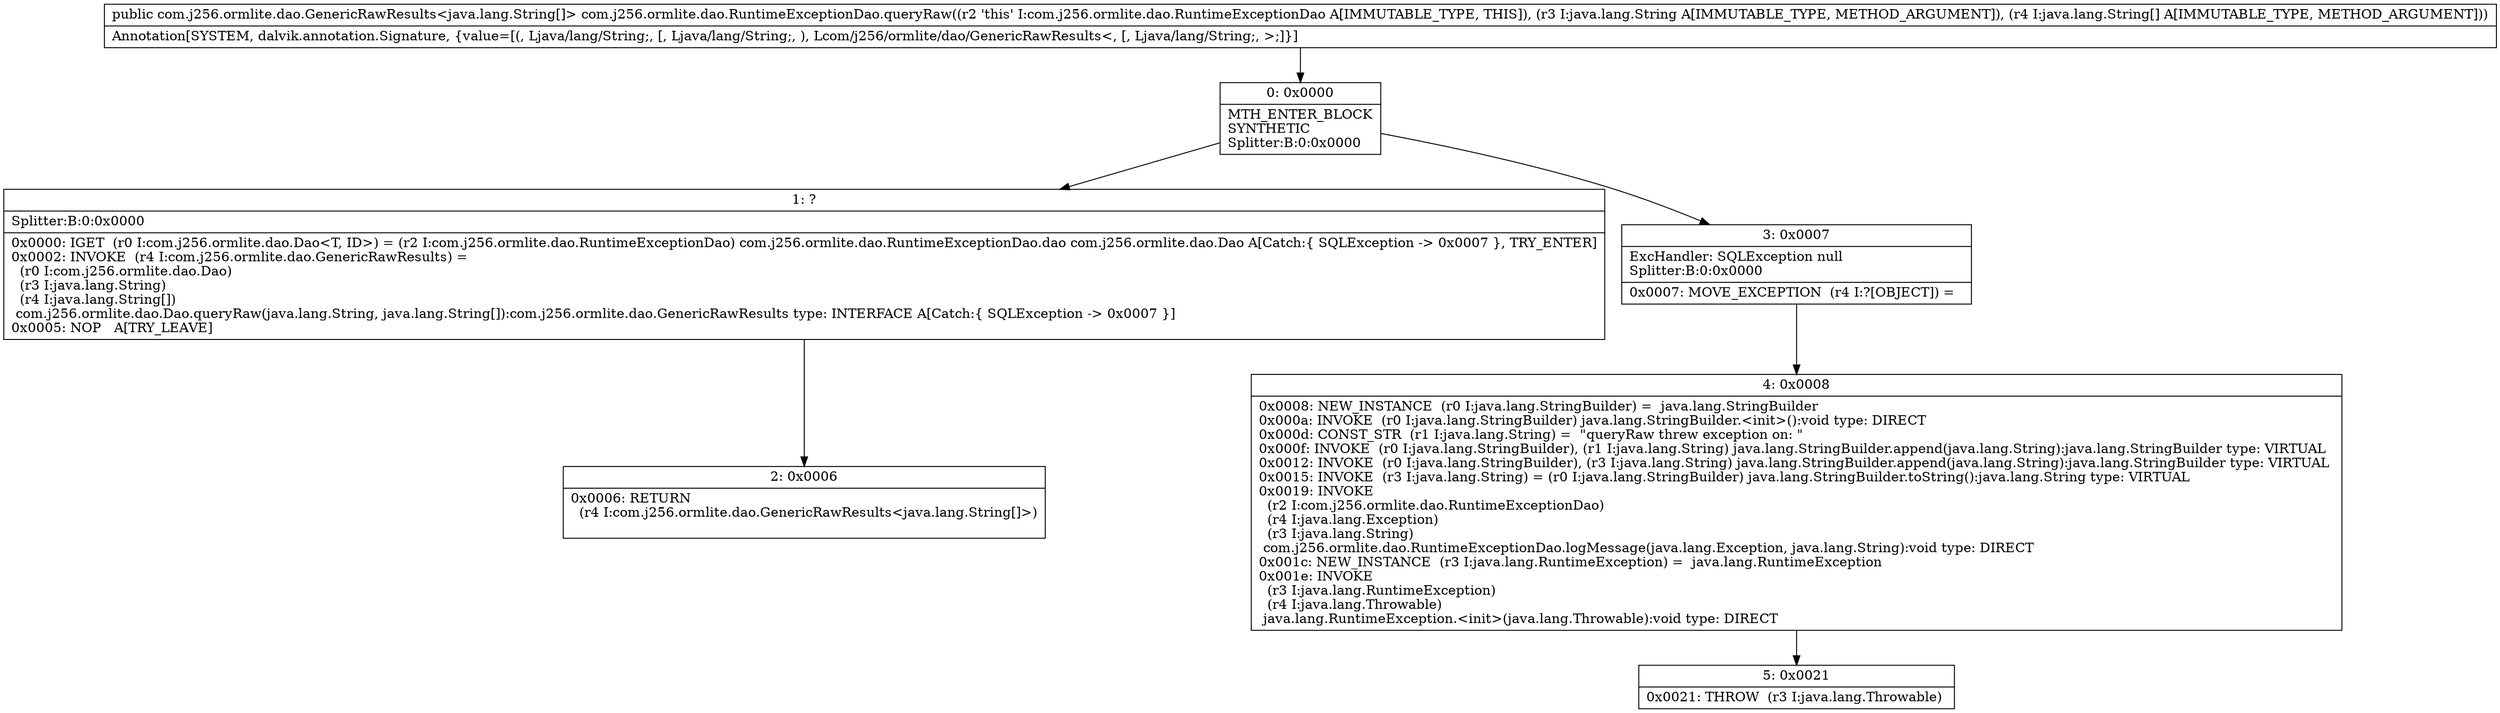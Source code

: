 digraph "CFG forcom.j256.ormlite.dao.RuntimeExceptionDao.queryRaw(Ljava\/lang\/String;[Ljava\/lang\/String;)Lcom\/j256\/ormlite\/dao\/GenericRawResults;" {
Node_0 [shape=record,label="{0\:\ 0x0000|MTH_ENTER_BLOCK\lSYNTHETIC\lSplitter:B:0:0x0000\l}"];
Node_1 [shape=record,label="{1\:\ ?|Splitter:B:0:0x0000\l|0x0000: IGET  (r0 I:com.j256.ormlite.dao.Dao\<T, ID\>) = (r2 I:com.j256.ormlite.dao.RuntimeExceptionDao) com.j256.ormlite.dao.RuntimeExceptionDao.dao com.j256.ormlite.dao.Dao A[Catch:\{ SQLException \-\> 0x0007 \}, TRY_ENTER]\l0x0002: INVOKE  (r4 I:com.j256.ormlite.dao.GenericRawResults) = \l  (r0 I:com.j256.ormlite.dao.Dao)\l  (r3 I:java.lang.String)\l  (r4 I:java.lang.String[])\l com.j256.ormlite.dao.Dao.queryRaw(java.lang.String, java.lang.String[]):com.j256.ormlite.dao.GenericRawResults type: INTERFACE A[Catch:\{ SQLException \-\> 0x0007 \}]\l0x0005: NOP   A[TRY_LEAVE]\l}"];
Node_2 [shape=record,label="{2\:\ 0x0006|0x0006: RETURN  \l  (r4 I:com.j256.ormlite.dao.GenericRawResults\<java.lang.String[]\>)\l \l}"];
Node_3 [shape=record,label="{3\:\ 0x0007|ExcHandler: SQLException null\lSplitter:B:0:0x0000\l|0x0007: MOVE_EXCEPTION  (r4 I:?[OBJECT]) =  \l}"];
Node_4 [shape=record,label="{4\:\ 0x0008|0x0008: NEW_INSTANCE  (r0 I:java.lang.StringBuilder) =  java.lang.StringBuilder \l0x000a: INVOKE  (r0 I:java.lang.StringBuilder) java.lang.StringBuilder.\<init\>():void type: DIRECT \l0x000d: CONST_STR  (r1 I:java.lang.String) =  \"queryRaw threw exception on: \" \l0x000f: INVOKE  (r0 I:java.lang.StringBuilder), (r1 I:java.lang.String) java.lang.StringBuilder.append(java.lang.String):java.lang.StringBuilder type: VIRTUAL \l0x0012: INVOKE  (r0 I:java.lang.StringBuilder), (r3 I:java.lang.String) java.lang.StringBuilder.append(java.lang.String):java.lang.StringBuilder type: VIRTUAL \l0x0015: INVOKE  (r3 I:java.lang.String) = (r0 I:java.lang.StringBuilder) java.lang.StringBuilder.toString():java.lang.String type: VIRTUAL \l0x0019: INVOKE  \l  (r2 I:com.j256.ormlite.dao.RuntimeExceptionDao)\l  (r4 I:java.lang.Exception)\l  (r3 I:java.lang.String)\l com.j256.ormlite.dao.RuntimeExceptionDao.logMessage(java.lang.Exception, java.lang.String):void type: DIRECT \l0x001c: NEW_INSTANCE  (r3 I:java.lang.RuntimeException) =  java.lang.RuntimeException \l0x001e: INVOKE  \l  (r3 I:java.lang.RuntimeException)\l  (r4 I:java.lang.Throwable)\l java.lang.RuntimeException.\<init\>(java.lang.Throwable):void type: DIRECT \l}"];
Node_5 [shape=record,label="{5\:\ 0x0021|0x0021: THROW  (r3 I:java.lang.Throwable) \l}"];
MethodNode[shape=record,label="{public com.j256.ormlite.dao.GenericRawResults\<java.lang.String[]\> com.j256.ormlite.dao.RuntimeExceptionDao.queryRaw((r2 'this' I:com.j256.ormlite.dao.RuntimeExceptionDao A[IMMUTABLE_TYPE, THIS]), (r3 I:java.lang.String A[IMMUTABLE_TYPE, METHOD_ARGUMENT]), (r4 I:java.lang.String[] A[IMMUTABLE_TYPE, METHOD_ARGUMENT]))  | Annotation[SYSTEM, dalvik.annotation.Signature, \{value=[(, Ljava\/lang\/String;, [, Ljava\/lang\/String;, ), Lcom\/j256\/ormlite\/dao\/GenericRawResults\<, [, Ljava\/lang\/String;, \>;]\}]\l}"];
MethodNode -> Node_0;
Node_0 -> Node_1;
Node_0 -> Node_3;
Node_1 -> Node_2;
Node_3 -> Node_4;
Node_4 -> Node_5;
}


